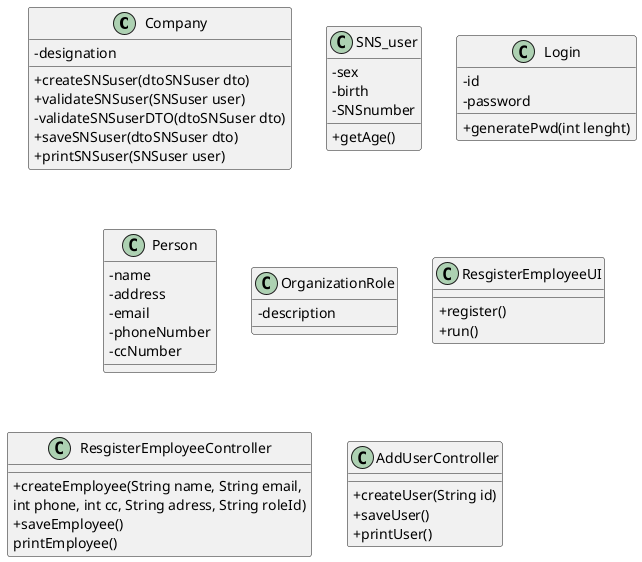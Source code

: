 @startuml
'https://plantuml.com/class-diagram
skinparam classAttributeIconSize 0

Class Company{
-designation
    +createSNSuser(dtoSNSuser dto)
    +validateSNSuser(SNSuser user)
    -validateSNSuserDTO(dtoSNSuser dto)
    +saveSNSuser(dtoSNSuser dto)
    +printSNSuser(SNSuser user)

}
Class SNS_user{
-sex
-birth
-SNSnumber
+getAge()
}
Class Login{
-id
-password
+generatePwd(int lenght)
}
Class Person{
-name
-address
-email
-phoneNumber
-ccNumber
}
Class OrganizationRole{
-description
}
Class ResgisterEmployeeUI{
+register()
+run()
}
Class ResgisterEmployeeController{
+createEmployee(String name, String email, \nint phone, int cc, String adress, String roleId)
+saveEmployee()
printEmployee()
}

Class AddUserController{
+createUser(String id)
+saveUser()
+printUser()
}



@enduml